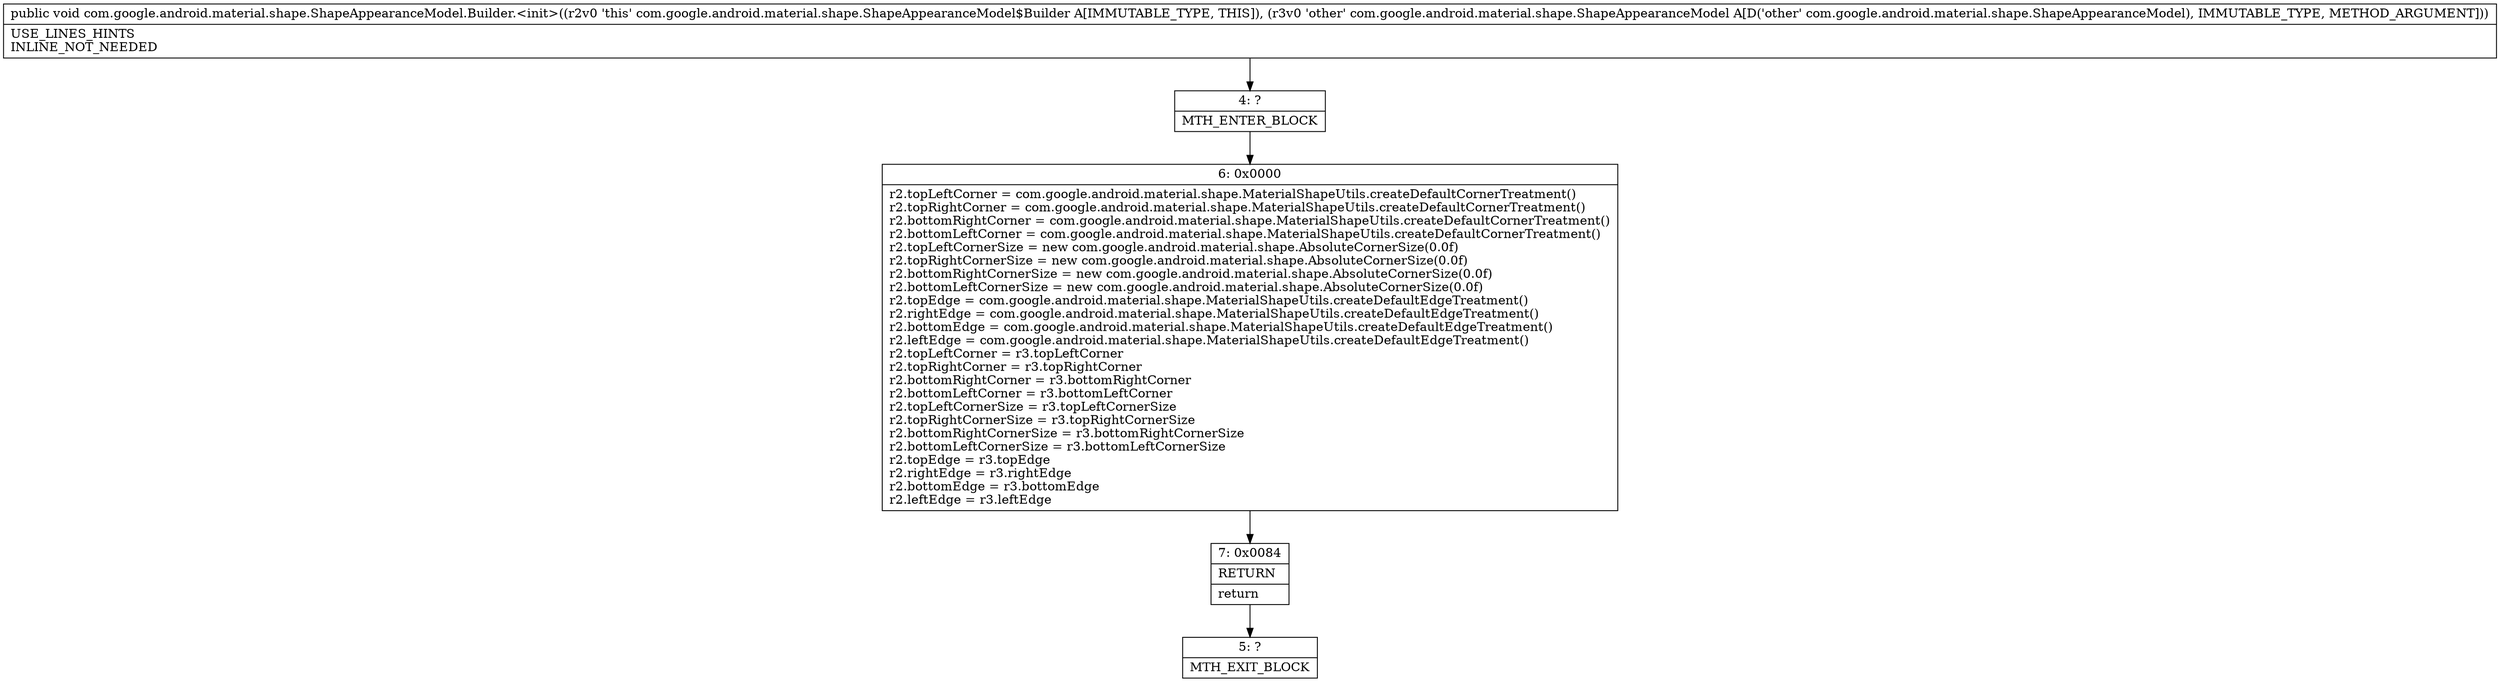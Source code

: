 digraph "CFG forcom.google.android.material.shape.ShapeAppearanceModel.Builder.\<init\>(Lcom\/google\/android\/material\/shape\/ShapeAppearanceModel;)V" {
Node_4 [shape=record,label="{4\:\ ?|MTH_ENTER_BLOCK\l}"];
Node_6 [shape=record,label="{6\:\ 0x0000|r2.topLeftCorner = com.google.android.material.shape.MaterialShapeUtils.createDefaultCornerTreatment()\lr2.topRightCorner = com.google.android.material.shape.MaterialShapeUtils.createDefaultCornerTreatment()\lr2.bottomRightCorner = com.google.android.material.shape.MaterialShapeUtils.createDefaultCornerTreatment()\lr2.bottomLeftCorner = com.google.android.material.shape.MaterialShapeUtils.createDefaultCornerTreatment()\lr2.topLeftCornerSize = new com.google.android.material.shape.AbsoluteCornerSize(0.0f)\lr2.topRightCornerSize = new com.google.android.material.shape.AbsoluteCornerSize(0.0f)\lr2.bottomRightCornerSize = new com.google.android.material.shape.AbsoluteCornerSize(0.0f)\lr2.bottomLeftCornerSize = new com.google.android.material.shape.AbsoluteCornerSize(0.0f)\lr2.topEdge = com.google.android.material.shape.MaterialShapeUtils.createDefaultEdgeTreatment()\lr2.rightEdge = com.google.android.material.shape.MaterialShapeUtils.createDefaultEdgeTreatment()\lr2.bottomEdge = com.google.android.material.shape.MaterialShapeUtils.createDefaultEdgeTreatment()\lr2.leftEdge = com.google.android.material.shape.MaterialShapeUtils.createDefaultEdgeTreatment()\lr2.topLeftCorner = r3.topLeftCorner\lr2.topRightCorner = r3.topRightCorner\lr2.bottomRightCorner = r3.bottomRightCorner\lr2.bottomLeftCorner = r3.bottomLeftCorner\lr2.topLeftCornerSize = r3.topLeftCornerSize\lr2.topRightCornerSize = r3.topRightCornerSize\lr2.bottomRightCornerSize = r3.bottomRightCornerSize\lr2.bottomLeftCornerSize = r3.bottomLeftCornerSize\lr2.topEdge = r3.topEdge\lr2.rightEdge = r3.rightEdge\lr2.bottomEdge = r3.bottomEdge\lr2.leftEdge = r3.leftEdge\l}"];
Node_7 [shape=record,label="{7\:\ 0x0084|RETURN\l|return\l}"];
Node_5 [shape=record,label="{5\:\ ?|MTH_EXIT_BLOCK\l}"];
MethodNode[shape=record,label="{public void com.google.android.material.shape.ShapeAppearanceModel.Builder.\<init\>((r2v0 'this' com.google.android.material.shape.ShapeAppearanceModel$Builder A[IMMUTABLE_TYPE, THIS]), (r3v0 'other' com.google.android.material.shape.ShapeAppearanceModel A[D('other' com.google.android.material.shape.ShapeAppearanceModel), IMMUTABLE_TYPE, METHOD_ARGUMENT]))  | USE_LINES_HINTS\lINLINE_NOT_NEEDED\l}"];
MethodNode -> Node_4;Node_4 -> Node_6;
Node_6 -> Node_7;
Node_7 -> Node_5;
}

